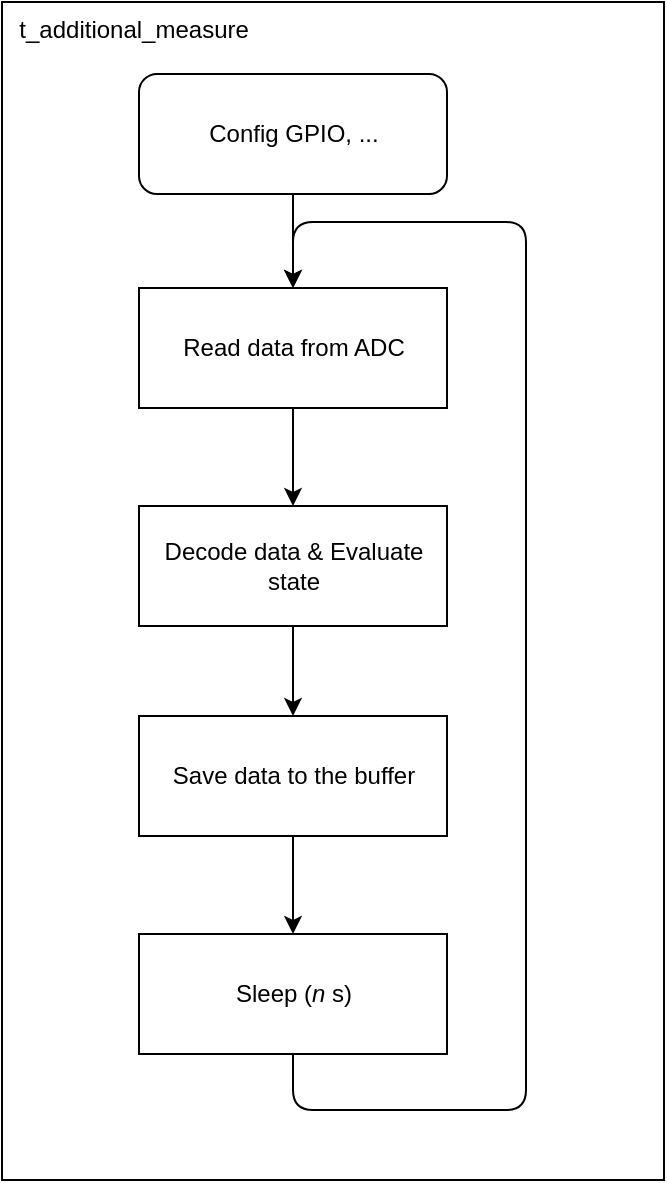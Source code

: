 <mxfile scale="3" border="0">
    <diagram id="LzTGRrPrDBO6Tm46XuKC" name="Page-1">
        <mxGraphModel dx="3911" dy="1676" grid="0" gridSize="10" guides="1" tooltips="1" connect="1" arrows="1" fold="1" page="0" pageScale="1" pageWidth="1600" pageHeight="1200" math="0" shadow="0">
            <root>
                <mxCell id="0"/>
                <mxCell id="1" parent="0"/>
                <mxCell id="264" value="&amp;nbsp; t_additional_measure" style="rounded=0;whiteSpace=wrap;html=1;align=left;verticalAlign=top;" parent="1" vertex="1">
                    <mxGeometry x="-2538" y="-661" width="331" height="589" as="geometry"/>
                </mxCell>
                <mxCell id="202" style="edgeStyle=none;html=1;exitX=0.5;exitY=1;exitDx=0;exitDy=0;" parent="1" source="189" target="201" edge="1">
                    <mxGeometry relative="1" as="geometry"/>
                </mxCell>
                <mxCell id="189" value="Read data from ADC" style="rounded=0;whiteSpace=wrap;html=1;flipV=1;flipH=1;" parent="1" vertex="1">
                    <mxGeometry x="-2469.5" y="-518" width="154" height="60" as="geometry"/>
                </mxCell>
                <mxCell id="195" style="edgeStyle=orthogonalEdgeStyle;html=1;exitX=0.5;exitY=1;exitDx=0;exitDy=0;entryX=0.5;entryY=0;entryDx=0;entryDy=0;" parent="1" source="196" target="200" edge="1">
                    <mxGeometry relative="1" as="geometry"/>
                </mxCell>
                <mxCell id="196" value="Save data to the buffer" style="rounded=0;whiteSpace=wrap;html=1;flipV=1;flipH=1;" parent="1" vertex="1">
                    <mxGeometry x="-2469.5" y="-304" width="154" height="60" as="geometry"/>
                </mxCell>
                <mxCell id="270" style="edgeStyle=orthogonalEdgeStyle;html=1;exitX=0.5;exitY=1;exitDx=0;exitDy=0;entryX=0.5;entryY=0;entryDx=0;entryDy=0;" parent="1" source="200" target="189" edge="1">
                    <mxGeometry relative="1" as="geometry">
                        <Array as="points">
                            <mxPoint x="-2393" y="-107"/>
                            <mxPoint x="-2276" y="-107"/>
                            <mxPoint x="-2276" y="-551"/>
                            <mxPoint x="-2393" y="-551"/>
                        </Array>
                    </mxGeometry>
                </mxCell>
                <mxCell id="200" value="Sleep (&lt;i&gt;n&lt;/i&gt; s)" style="rounded=0;whiteSpace=wrap;html=1;flipV=1;flipH=1;" parent="1" vertex="1">
                    <mxGeometry x="-2469.5" y="-195" width="154" height="60" as="geometry"/>
                </mxCell>
                <mxCell id="203" style="edgeStyle=none;html=1;exitX=0.5;exitY=1;exitDx=0;exitDy=0;" parent="1" source="201" target="196" edge="1">
                    <mxGeometry relative="1" as="geometry"/>
                </mxCell>
                <mxCell id="201" value="Decode data &amp;amp; Evaluate state" style="rounded=0;whiteSpace=wrap;html=1;flipV=1;flipH=1;" parent="1" vertex="1">
                    <mxGeometry x="-2469.5" y="-409" width="154" height="60" as="geometry"/>
                </mxCell>
                <mxCell id="230" style="edgeStyle=none;html=1;exitX=0.5;exitY=1;exitDx=0;exitDy=0;" parent="1" source="229" target="189" edge="1">
                    <mxGeometry relative="1" as="geometry"/>
                </mxCell>
                <mxCell id="229" value="Config GPIO, ..." style="rounded=1;whiteSpace=wrap;html=1;flipV=1;flipH=1;" parent="1" vertex="1">
                    <mxGeometry x="-2469.5" y="-625" width="154" height="60" as="geometry"/>
                </mxCell>
                <mxCell id="287" style="edgeStyle=orthogonalEdgeStyle;html=1;exitX=0.5;exitY=1;exitDx=0;exitDy=0;entryX=0.5;entryY=1;entryDx=0;entryDy=0;" parent="1" source="252" edge="1">
                    <mxGeometry relative="1" as="geometry">
                        <Array as="points">
                            <mxPoint x="-3075" y="-695"/>
                            <mxPoint x="-2733" y="-695"/>
                        </Array>
                        <mxPoint x="-2733.0" y="-780" as="targetPoint"/>
                    </mxGeometry>
                </mxCell>
            </root>
        </mxGraphModel>
    </diagram>
</mxfile>